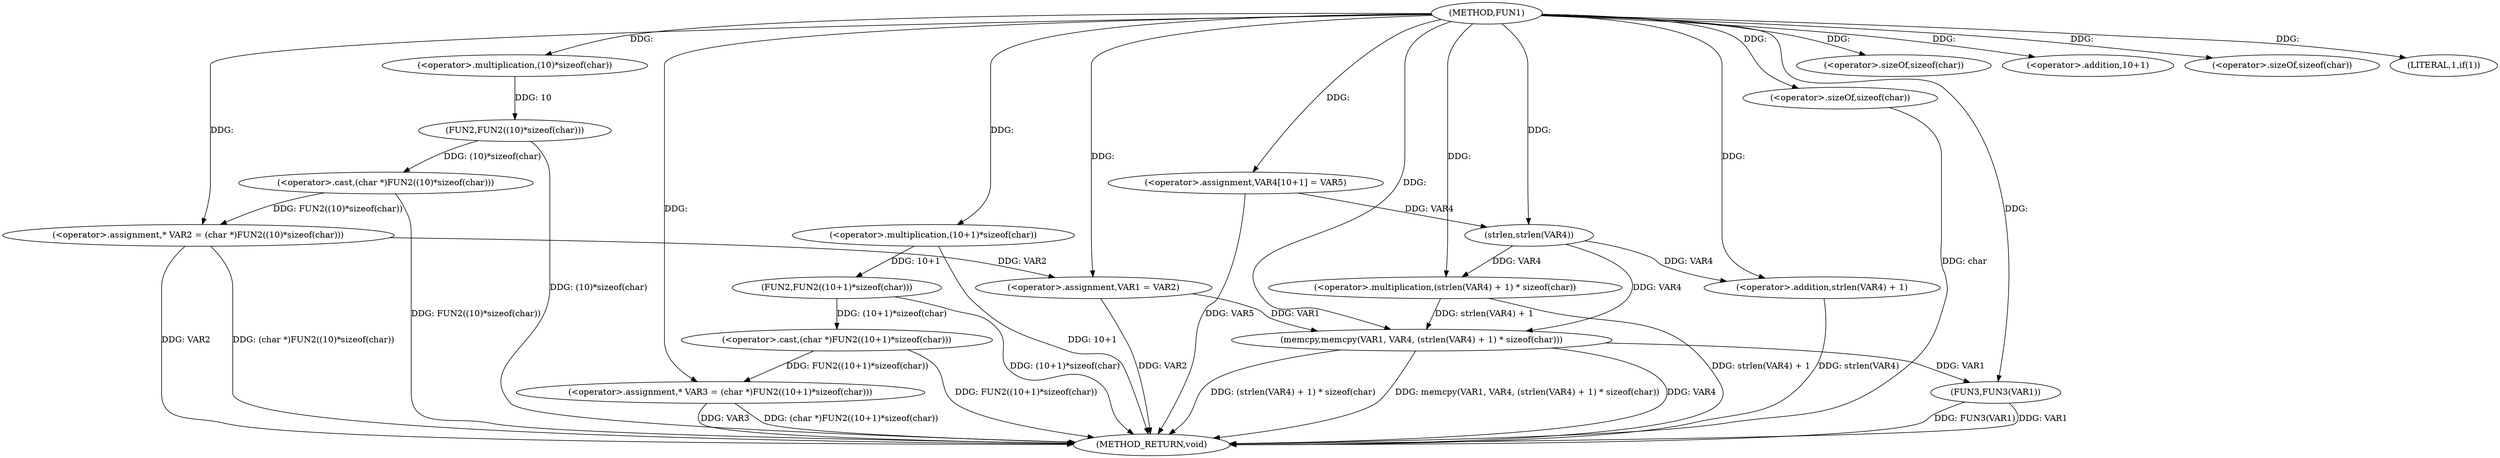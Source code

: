 digraph FUN1 {  
"1000100" [label = "(METHOD,FUN1)" ]
"1000148" [label = "(METHOD_RETURN,void)" ]
"1000104" [label = "(<operator>.assignment,* VAR2 = (char *)FUN2((10)*sizeof(char)))" ]
"1000106" [label = "(<operator>.cast,(char *)FUN2((10)*sizeof(char)))" ]
"1000108" [label = "(FUN2,FUN2((10)*sizeof(char)))" ]
"1000109" [label = "(<operator>.multiplication,(10)*sizeof(char))" ]
"1000111" [label = "(<operator>.sizeOf,sizeof(char))" ]
"1000114" [label = "(<operator>.assignment,* VAR3 = (char *)FUN2((10+1)*sizeof(char)))" ]
"1000116" [label = "(<operator>.cast,(char *)FUN2((10+1)*sizeof(char)))" ]
"1000118" [label = "(FUN2,FUN2((10+1)*sizeof(char)))" ]
"1000119" [label = "(<operator>.multiplication,(10+1)*sizeof(char))" ]
"1000120" [label = "(<operator>.addition,10+1)" ]
"1000123" [label = "(<operator>.sizeOf,sizeof(char))" ]
"1000126" [label = "(LITERAL,1,if(1))" ]
"1000128" [label = "(<operator>.assignment,VAR1 = VAR2)" ]
"1000133" [label = "(<operator>.assignment,VAR4[10+1] = VAR5)" ]
"1000136" [label = "(memcpy,memcpy(VAR1, VAR4, (strlen(VAR4) + 1) * sizeof(char)))" ]
"1000139" [label = "(<operator>.multiplication,(strlen(VAR4) + 1) * sizeof(char))" ]
"1000140" [label = "(<operator>.addition,strlen(VAR4) + 1)" ]
"1000141" [label = "(strlen,strlen(VAR4))" ]
"1000144" [label = "(<operator>.sizeOf,sizeof(char))" ]
"1000146" [label = "(FUN3,FUN3(VAR1))" ]
  "1000128" -> "1000148"  [ label = "DDG: VAR2"] 
  "1000106" -> "1000148"  [ label = "DDG: FUN2((10)*sizeof(char))"] 
  "1000104" -> "1000148"  [ label = "DDG: VAR2"] 
  "1000139" -> "1000148"  [ label = "DDG: strlen(VAR4) + 1"] 
  "1000114" -> "1000148"  [ label = "DDG: VAR3"] 
  "1000116" -> "1000148"  [ label = "DDG: FUN2((10+1)*sizeof(char))"] 
  "1000118" -> "1000148"  [ label = "DDG: (10+1)*sizeof(char)"] 
  "1000146" -> "1000148"  [ label = "DDG: FUN3(VAR1)"] 
  "1000140" -> "1000148"  [ label = "DDG: strlen(VAR4)"] 
  "1000136" -> "1000148"  [ label = "DDG: (strlen(VAR4) + 1) * sizeof(char)"] 
  "1000133" -> "1000148"  [ label = "DDG: VAR5"] 
  "1000119" -> "1000148"  [ label = "DDG: 10+1"] 
  "1000136" -> "1000148"  [ label = "DDG: memcpy(VAR1, VAR4, (strlen(VAR4) + 1) * sizeof(char))"] 
  "1000144" -> "1000148"  [ label = "DDG: char"] 
  "1000136" -> "1000148"  [ label = "DDG: VAR4"] 
  "1000146" -> "1000148"  [ label = "DDG: VAR1"] 
  "1000114" -> "1000148"  [ label = "DDG: (char *)FUN2((10+1)*sizeof(char))"] 
  "1000104" -> "1000148"  [ label = "DDG: (char *)FUN2((10)*sizeof(char))"] 
  "1000108" -> "1000148"  [ label = "DDG: (10)*sizeof(char)"] 
  "1000106" -> "1000104"  [ label = "DDG: FUN2((10)*sizeof(char))"] 
  "1000100" -> "1000104"  [ label = "DDG: "] 
  "1000108" -> "1000106"  [ label = "DDG: (10)*sizeof(char)"] 
  "1000109" -> "1000108"  [ label = "DDG: 10"] 
  "1000100" -> "1000109"  [ label = "DDG: "] 
  "1000100" -> "1000111"  [ label = "DDG: "] 
  "1000116" -> "1000114"  [ label = "DDG: FUN2((10+1)*sizeof(char))"] 
  "1000100" -> "1000114"  [ label = "DDG: "] 
  "1000118" -> "1000116"  [ label = "DDG: (10+1)*sizeof(char)"] 
  "1000119" -> "1000118"  [ label = "DDG: 10+1"] 
  "1000100" -> "1000119"  [ label = "DDG: "] 
  "1000100" -> "1000120"  [ label = "DDG: "] 
  "1000100" -> "1000123"  [ label = "DDG: "] 
  "1000100" -> "1000126"  [ label = "DDG: "] 
  "1000104" -> "1000128"  [ label = "DDG: VAR2"] 
  "1000100" -> "1000128"  [ label = "DDG: "] 
  "1000100" -> "1000133"  [ label = "DDG: "] 
  "1000128" -> "1000136"  [ label = "DDG: VAR1"] 
  "1000100" -> "1000136"  [ label = "DDG: "] 
  "1000141" -> "1000136"  [ label = "DDG: VAR4"] 
  "1000139" -> "1000136"  [ label = "DDG: strlen(VAR4) + 1"] 
  "1000141" -> "1000139"  [ label = "DDG: VAR4"] 
  "1000100" -> "1000139"  [ label = "DDG: "] 
  "1000141" -> "1000140"  [ label = "DDG: VAR4"] 
  "1000133" -> "1000141"  [ label = "DDG: VAR4"] 
  "1000100" -> "1000141"  [ label = "DDG: "] 
  "1000100" -> "1000140"  [ label = "DDG: "] 
  "1000100" -> "1000144"  [ label = "DDG: "] 
  "1000136" -> "1000146"  [ label = "DDG: VAR1"] 
  "1000100" -> "1000146"  [ label = "DDG: "] 
}
